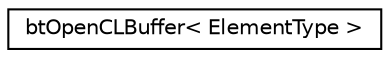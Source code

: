 digraph "Graphical Class Hierarchy"
{
  edge [fontname="Helvetica",fontsize="10",labelfontname="Helvetica",labelfontsize="10"];
  node [fontname="Helvetica",fontsize="10",shape=record];
  rankdir="LR";
  Node1 [label="btOpenCLBuffer\< ElementType \>",height=0.2,width=0.4,color="black", fillcolor="white", style="filled",URL="$classbt_open_c_l_buffer.html"];
}

